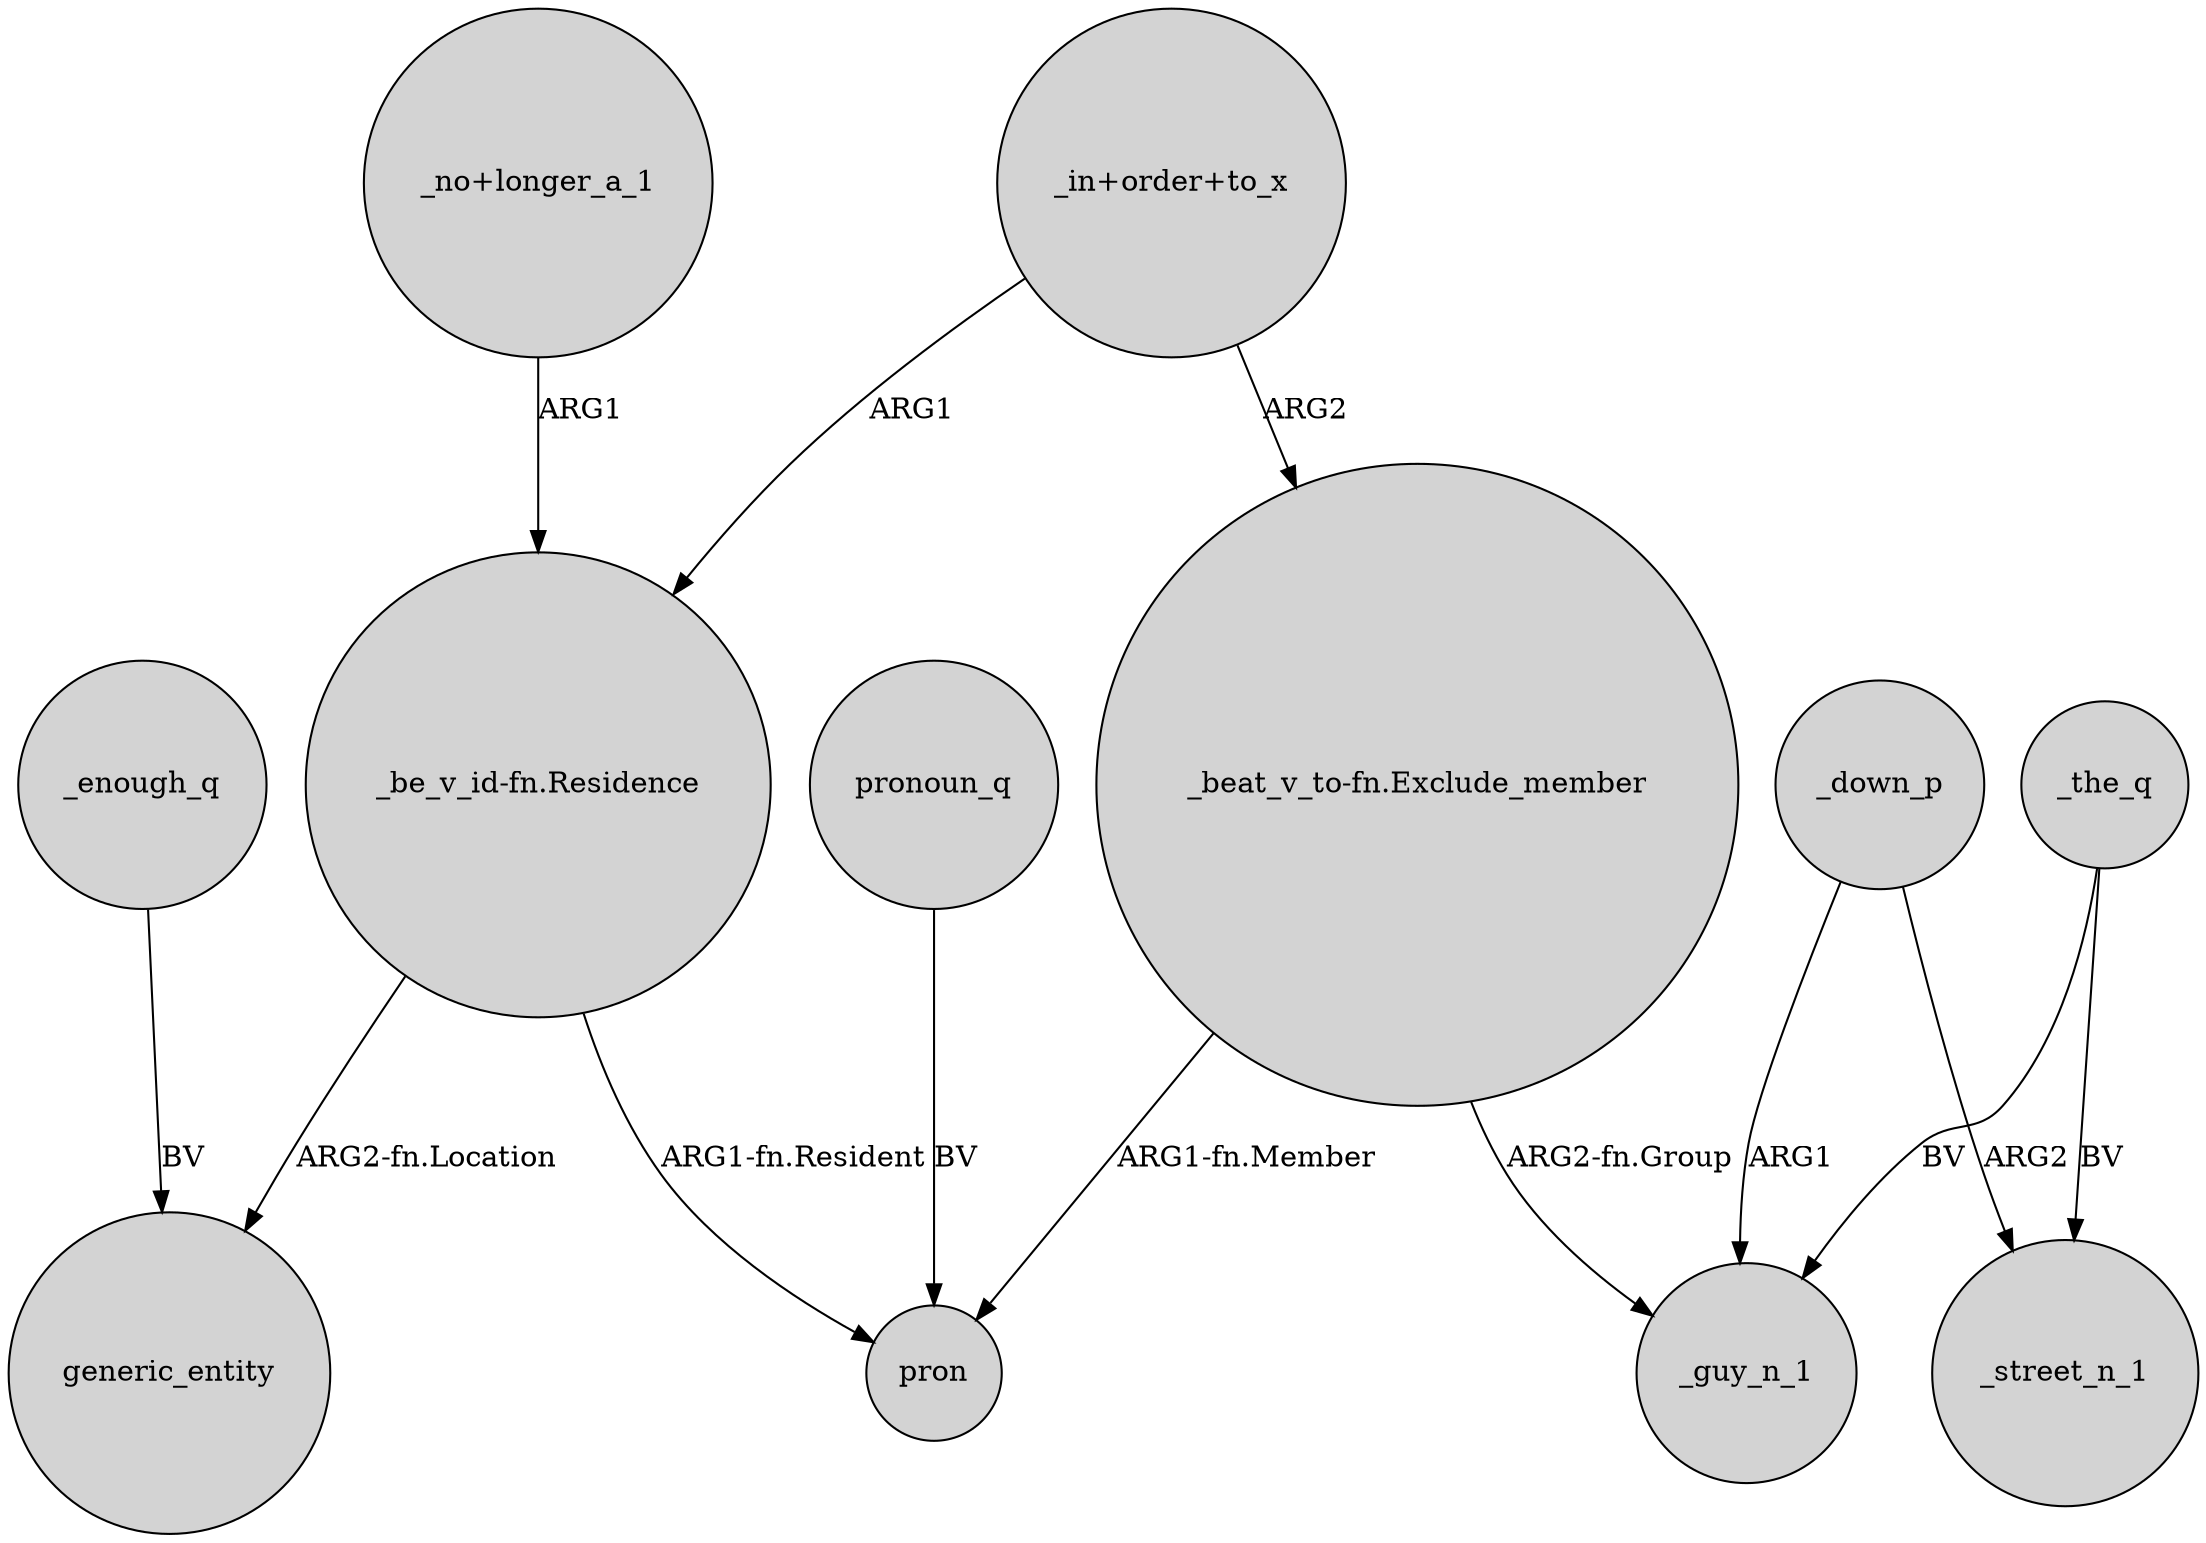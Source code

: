 digraph {
	node [shape=circle style=filled]
	"_in+order+to_x" -> "_be_v_id-fn.Residence" [label=ARG1]
	"_beat_v_to-fn.Exclude_member" -> _guy_n_1 [label="ARG2-fn.Group"]
	_enough_q -> generic_entity [label=BV]
	_down_p -> _guy_n_1 [label=ARG1]
	"_be_v_id-fn.Residence" -> pron [label="ARG1-fn.Resident"]
	_down_p -> _street_n_1 [label=ARG2]
	"_beat_v_to-fn.Exclude_member" -> pron [label="ARG1-fn.Member"]
	"_no+longer_a_1" -> "_be_v_id-fn.Residence" [label=ARG1]
	pronoun_q -> pron [label=BV]
	_the_q -> _guy_n_1 [label=BV]
	"_in+order+to_x" -> "_beat_v_to-fn.Exclude_member" [label=ARG2]
	_the_q -> _street_n_1 [label=BV]
	"_be_v_id-fn.Residence" -> generic_entity [label="ARG2-fn.Location"]
}
